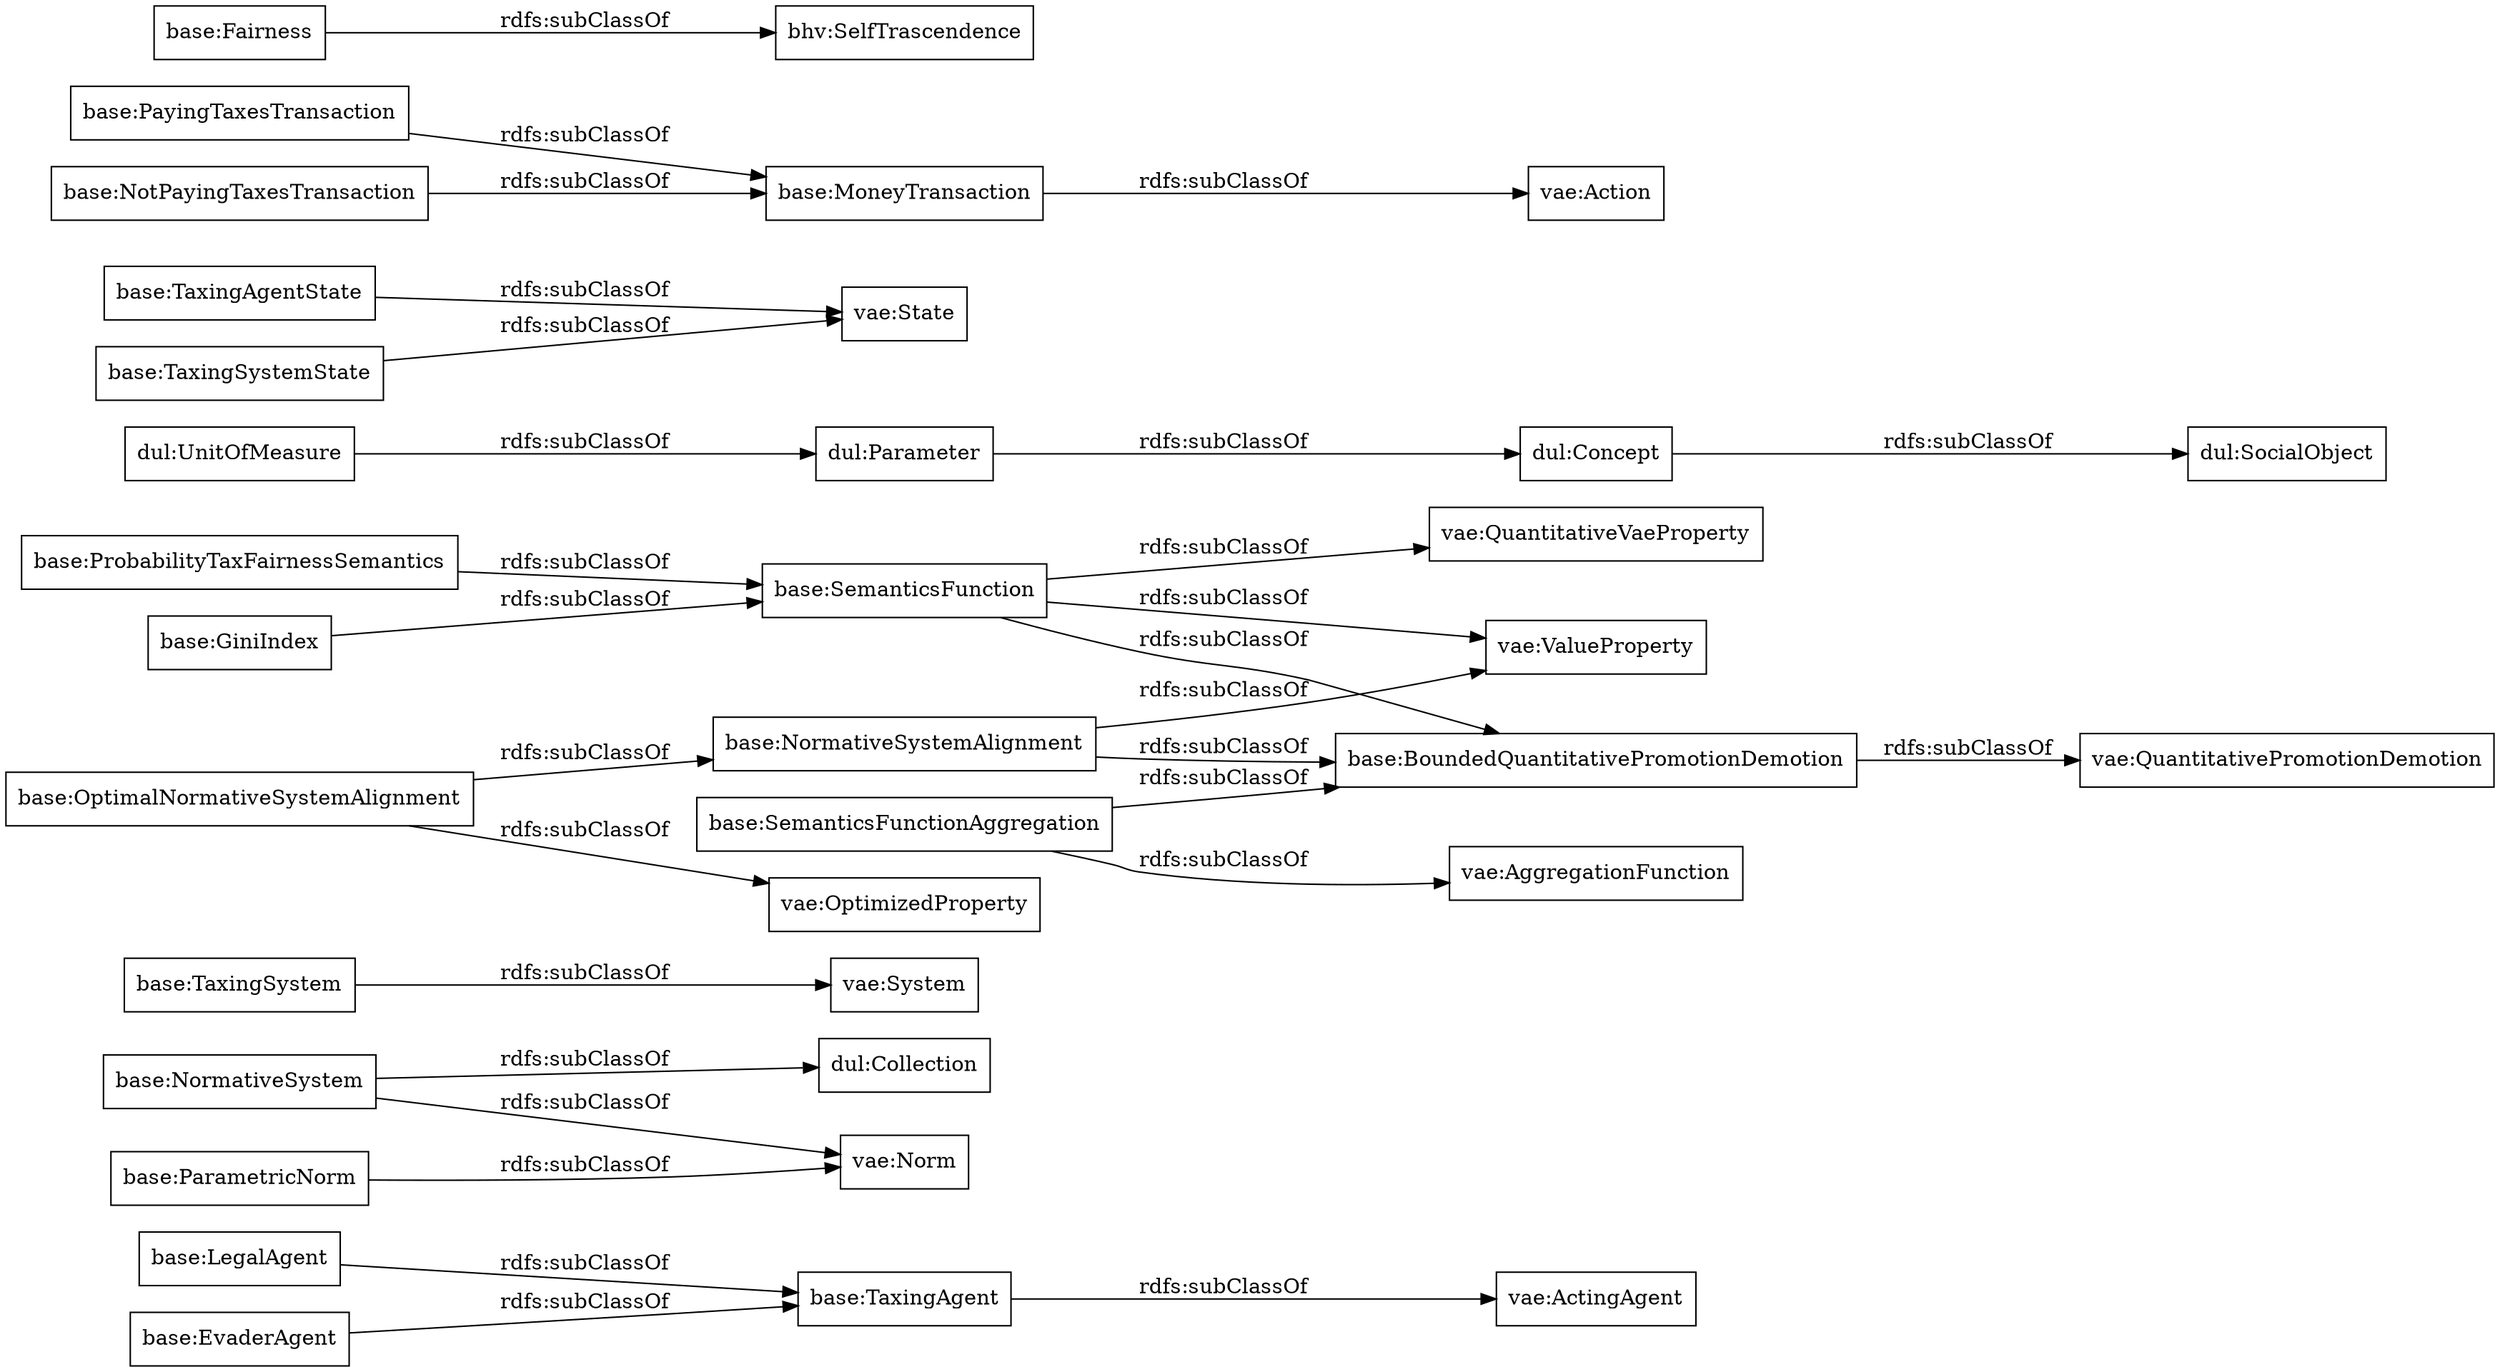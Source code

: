 digraph ar2dtool_diagram { 
rankdir=LR;
size="1000"
node [shape = rectangle, color="black"]; "base:TaxingAgent" "base:NormativeSystem" "base:TaxingSystem" "vae:QuantitativeVaeProperty" "base:BoundedQuantitativePromotionDemotion" "dul:UnitOfMeasure" "vae:AggregationFunction" "vae:System" "base:TaxingAgentState" "base:PayingTaxesTransaction" "vae:ValueProperty" "base:LegalAgent" "base:ProbabilityTaxFairnessSemantics" "vae:State" "base:SemanticsFunction" "dul:Parameter" "base:NormativeSystemAlignment" "dul:SocialObject" "vae:ActingAgent" "base:NotPayingTaxesTransaction" "base:OptimalNormativeSystemAlignment" "base:EvaderAgent" "dul:Concept" "base:ParametricNorm" "base:MoneyTransaction" "bhv:SelfTrascendence" "vae:Norm" "base:TaxingSystemState" "base:Fairness" "vae:QuantitativePromotionDemotion" "dul:Collection" "base:SemanticsFunctionAggregation" "base:GiniIndex" "vae:Action" "vae:OptimizedProperty" ; /*classes style*/
	"base:EvaderAgent" -> "base:TaxingAgent" [ label = "rdfs:subClassOf" ];
	"base:SemanticsFunction" -> "base:BoundedQuantitativePromotionDemotion" [ label = "rdfs:subClassOf" ];
	"base:SemanticsFunction" -> "vae:ValueProperty" [ label = "rdfs:subClassOf" ];
	"base:SemanticsFunction" -> "vae:QuantitativeVaeProperty" [ label = "rdfs:subClassOf" ];
	"base:TaxingAgent" -> "vae:ActingAgent" [ label = "rdfs:subClassOf" ];
	"dul:Concept" -> "dul:SocialObject" [ label = "rdfs:subClassOf" ];
	"base:LegalAgent" -> "base:TaxingAgent" [ label = "rdfs:subClassOf" ];
	"base:TaxingSystem" -> "vae:System" [ label = "rdfs:subClassOf" ];
	"base:TaxingSystemState" -> "vae:State" [ label = "rdfs:subClassOf" ];
	"base:ProbabilityTaxFairnessSemantics" -> "base:SemanticsFunction" [ label = "rdfs:subClassOf" ];
	"dul:UnitOfMeasure" -> "dul:Parameter" [ label = "rdfs:subClassOf" ];
	"base:GiniIndex" -> "base:SemanticsFunction" [ label = "rdfs:subClassOf" ];
	"base:NotPayingTaxesTransaction" -> "base:MoneyTransaction" [ label = "rdfs:subClassOf" ];
	"dul:Parameter" -> "dul:Concept" [ label = "rdfs:subClassOf" ];
	"base:BoundedQuantitativePromotionDemotion" -> "vae:QuantitativePromotionDemotion" [ label = "rdfs:subClassOf" ];
	"base:OptimalNormativeSystemAlignment" -> "base:NormativeSystemAlignment" [ label = "rdfs:subClassOf" ];
	"base:OptimalNormativeSystemAlignment" -> "vae:OptimizedProperty" [ label = "rdfs:subClassOf" ];
	"base:Fairness" -> "bhv:SelfTrascendence" [ label = "rdfs:subClassOf" ];
	"base:SemanticsFunctionAggregation" -> "base:BoundedQuantitativePromotionDemotion" [ label = "rdfs:subClassOf" ];
	"base:SemanticsFunctionAggregation" -> "vae:AggregationFunction" [ label = "rdfs:subClassOf" ];
	"base:NormativeSystem" -> "vae:Norm" [ label = "rdfs:subClassOf" ];
	"base:NormativeSystem" -> "dul:Collection" [ label = "rdfs:subClassOf" ];
	"base:PayingTaxesTransaction" -> "base:MoneyTransaction" [ label = "rdfs:subClassOf" ];
	"base:TaxingAgentState" -> "vae:State" [ label = "rdfs:subClassOf" ];
	"base:NormativeSystemAlignment" -> "base:BoundedQuantitativePromotionDemotion" [ label = "rdfs:subClassOf" ];
	"base:NormativeSystemAlignment" -> "vae:ValueProperty" [ label = "rdfs:subClassOf" ];
	"base:MoneyTransaction" -> "vae:Action" [ label = "rdfs:subClassOf" ];
	"base:ParametricNorm" -> "vae:Norm" [ label = "rdfs:subClassOf" ];

}
